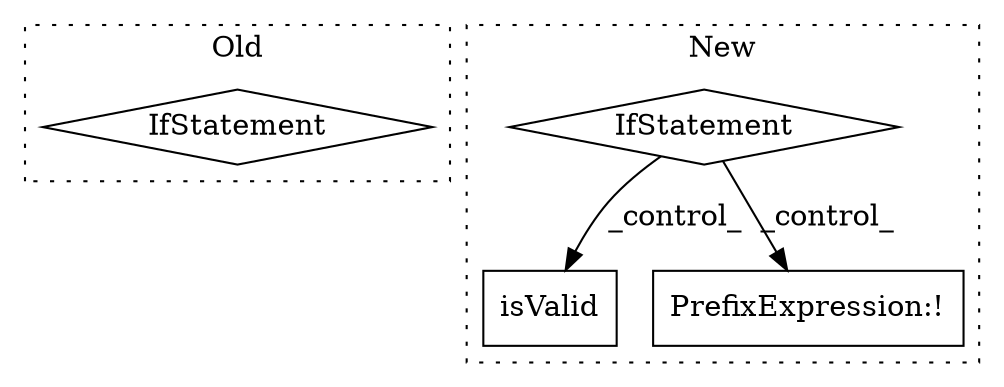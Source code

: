 digraph G {
subgraph cluster0 {
1 [label="IfStatement" a="25" s="2860,2876" l="4,2" shape="diamond"];
label = "Old";
style="dotted";
}
subgraph cluster1 {
2 [label="isValid" a="32" s="3605" l="9" shape="box"];
3 [label="IfStatement" a="25" s="3513,3528" l="4,2" shape="diamond"];
4 [label="PrefixExpression:!" a="38" s="3618" l="1" shape="box"];
label = "New";
style="dotted";
}
3 -> 4 [label="_control_"];
3 -> 2 [label="_control_"];
}